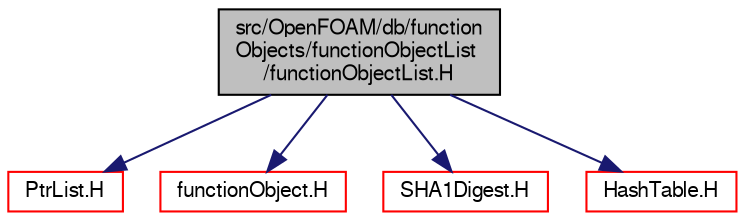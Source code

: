 digraph "src/OpenFOAM/db/functionObjects/functionObjectList/functionObjectList.H"
{
  bgcolor="transparent";
  edge [fontname="FreeSans",fontsize="10",labelfontname="FreeSans",labelfontsize="10"];
  node [fontname="FreeSans",fontsize="10",shape=record];
  Node0 [label="src/OpenFOAM/db/function\lObjects/functionObjectList\l/functionObjectList.H",height=0.2,width=0.4,color="black", fillcolor="grey75", style="filled", fontcolor="black"];
  Node0 -> Node1 [color="midnightblue",fontsize="10",style="solid",fontname="FreeSans"];
  Node1 [label="PtrList.H",height=0.2,width=0.4,color="red",URL="$a08717.html"];
  Node0 -> Node53 [color="midnightblue",fontsize="10",style="solid",fontname="FreeSans"];
  Node53 [label="functionObject.H",height=0.2,width=0.4,color="red",URL="$a08945.html"];
  Node0 -> Node65 [color="midnightblue",fontsize="10",style="solid",fontname="FreeSans"];
  Node65 [label="SHA1Digest.H",height=0.2,width=0.4,color="red",URL="$a12356.html"];
  Node0 -> Node63 [color="midnightblue",fontsize="10",style="solid",fontname="FreeSans"];
  Node63 [label="HashTable.H",height=0.2,width=0.4,color="red",URL="$a08477.html"];
}
